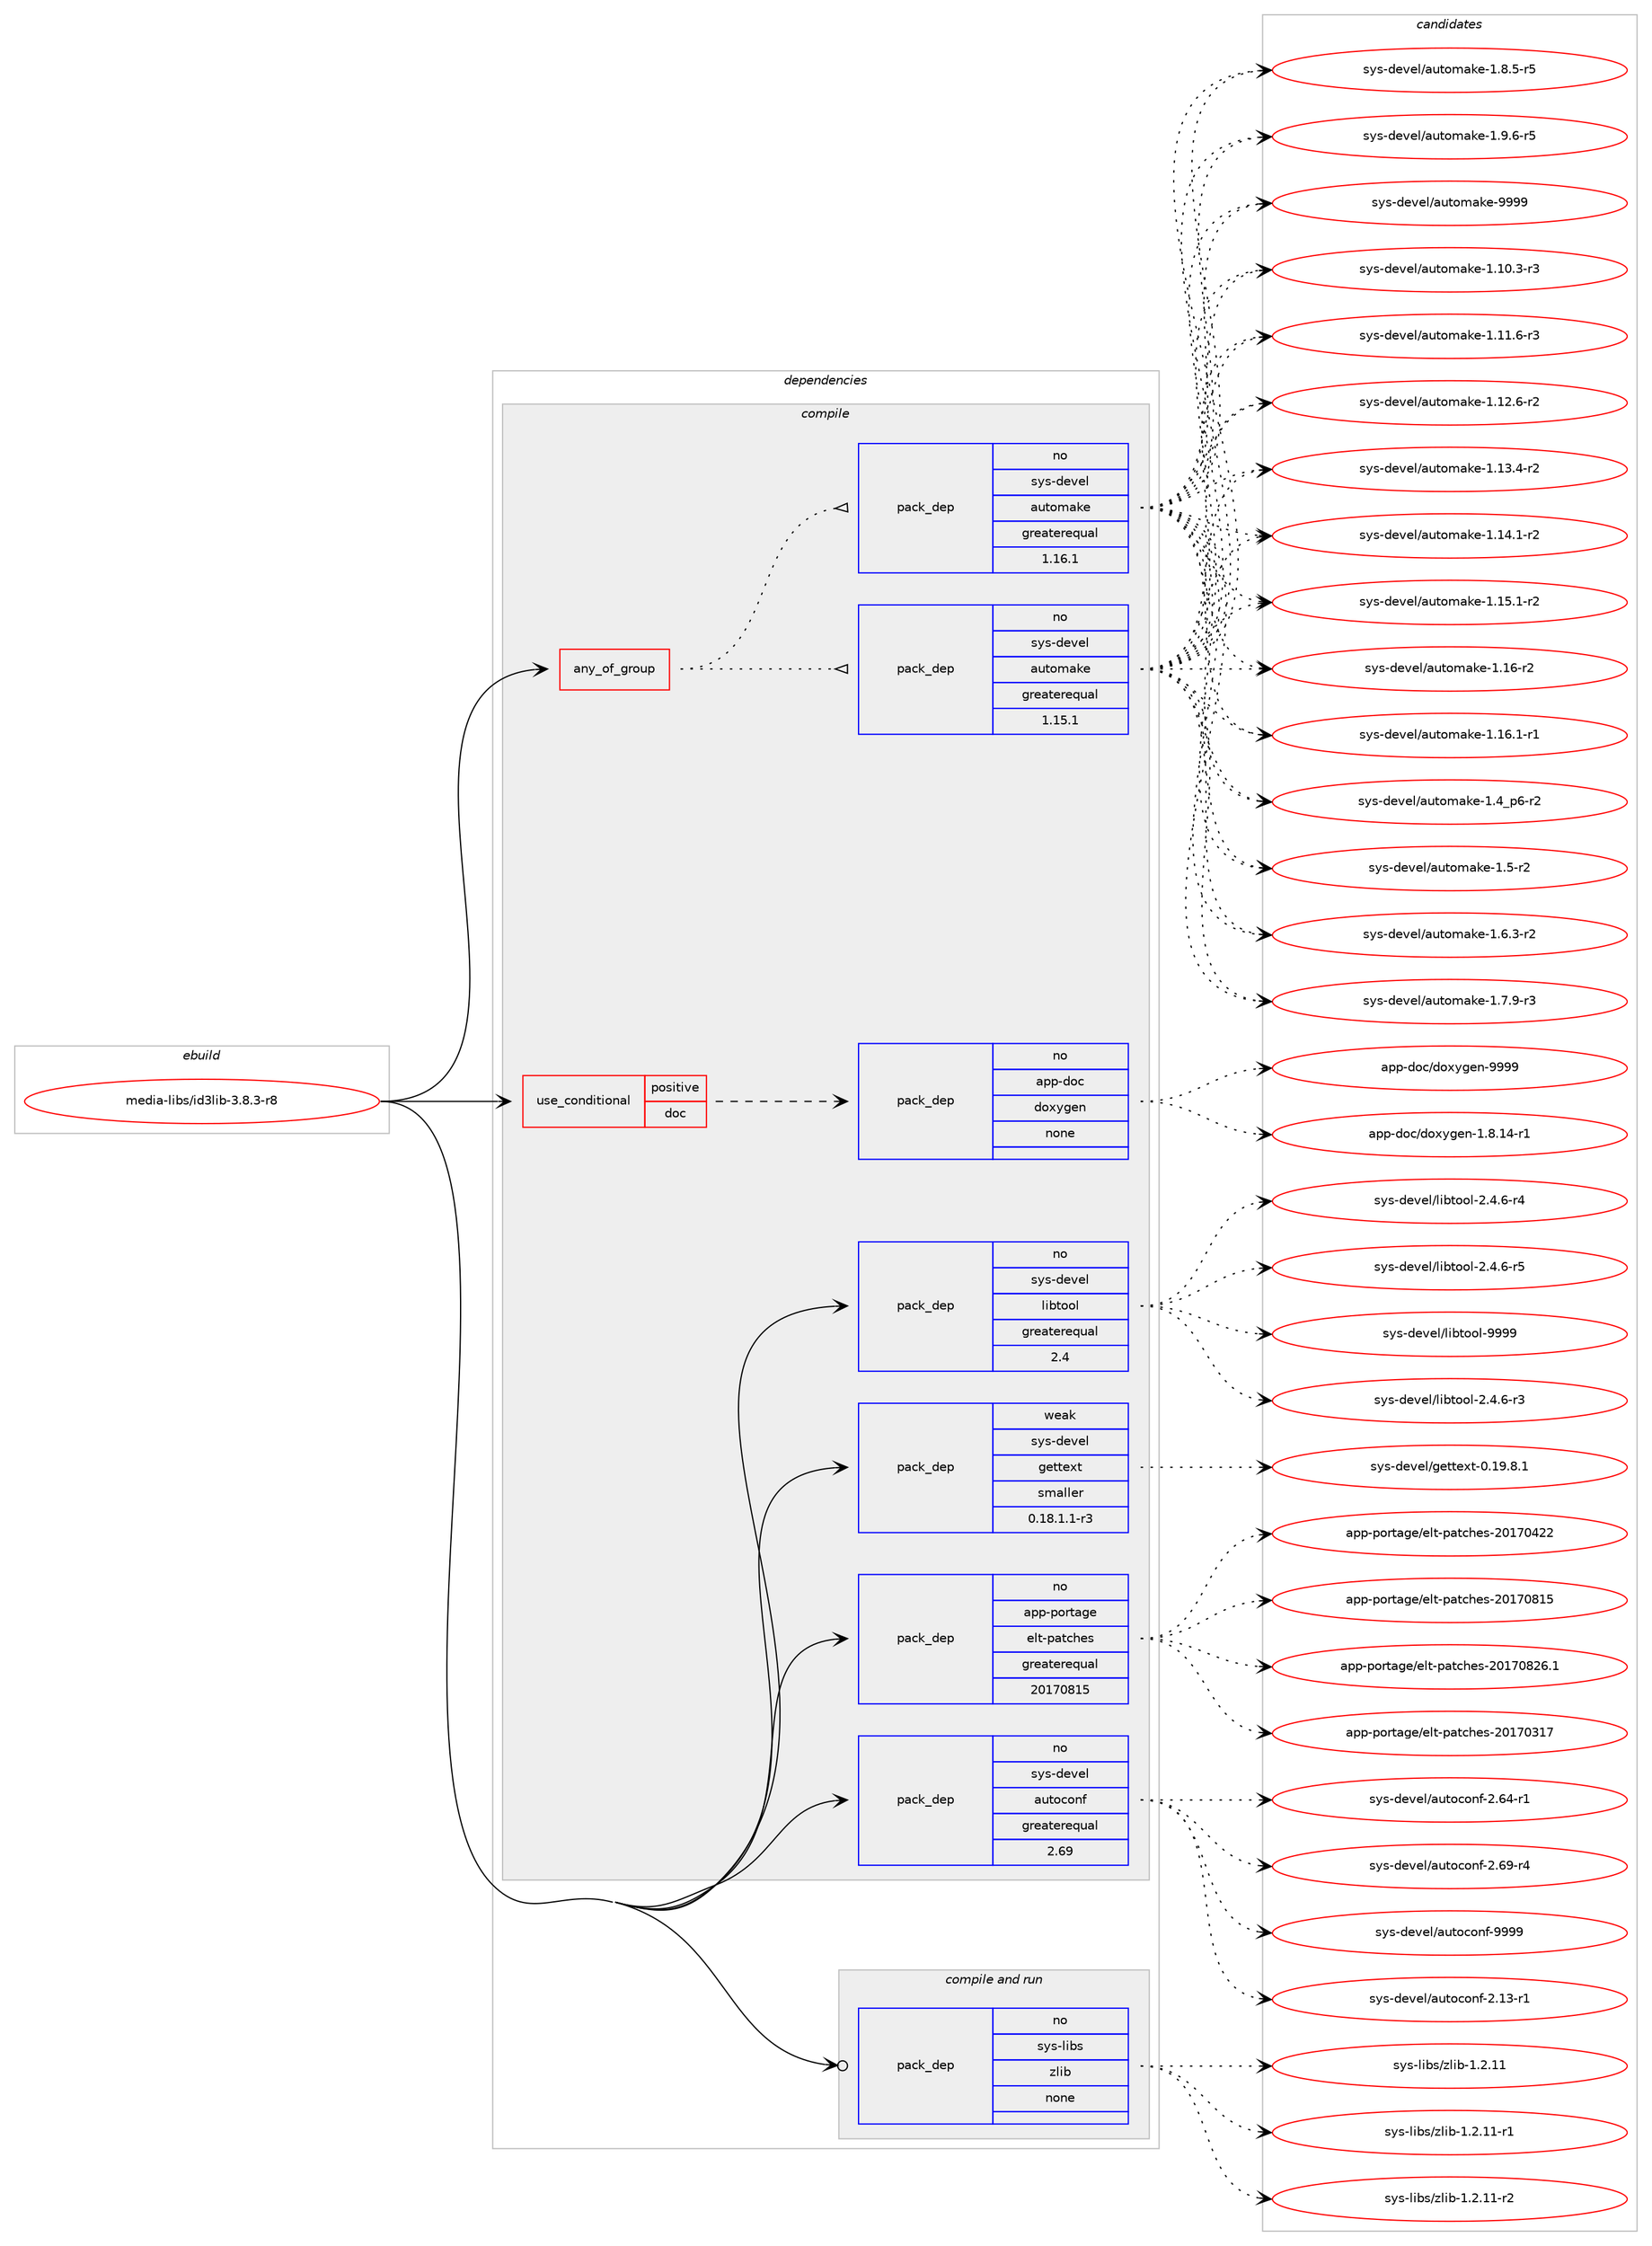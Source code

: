 digraph prolog {

# *************
# Graph options
# *************

newrank=true;
concentrate=true;
compound=true;
graph [rankdir=LR,fontname=Helvetica,fontsize=10,ranksep=1.5];#, ranksep=2.5, nodesep=0.2];
edge  [arrowhead=vee];
node  [fontname=Helvetica,fontsize=10];

# **********
# The ebuild
# **********

subgraph cluster_leftcol {
color=gray;
rank=same;
label=<<i>ebuild</i>>;
id [label="media-libs/id3lib-3.8.3-r8", color=red, width=4, href="../media-libs/id3lib-3.8.3-r8.svg"];
}

# ****************
# The dependencies
# ****************

subgraph cluster_midcol {
color=gray;
label=<<i>dependencies</i>>;
subgraph cluster_compile {
fillcolor="#eeeeee";
style=filled;
label=<<i>compile</i>>;
subgraph any25036 {
dependency1611492 [label=<<TABLE BORDER="0" CELLBORDER="1" CELLSPACING="0" CELLPADDING="4"><TR><TD CELLPADDING="10">any_of_group</TD></TR></TABLE>>, shape=none, color=red];subgraph pack1151585 {
dependency1611493 [label=<<TABLE BORDER="0" CELLBORDER="1" CELLSPACING="0" CELLPADDING="4" WIDTH="220"><TR><TD ROWSPAN="6" CELLPADDING="30">pack_dep</TD></TR><TR><TD WIDTH="110">no</TD></TR><TR><TD>sys-devel</TD></TR><TR><TD>automake</TD></TR><TR><TD>greaterequal</TD></TR><TR><TD>1.16.1</TD></TR></TABLE>>, shape=none, color=blue];
}
dependency1611492:e -> dependency1611493:w [weight=20,style="dotted",arrowhead="oinv"];
subgraph pack1151586 {
dependency1611494 [label=<<TABLE BORDER="0" CELLBORDER="1" CELLSPACING="0" CELLPADDING="4" WIDTH="220"><TR><TD ROWSPAN="6" CELLPADDING="30">pack_dep</TD></TR><TR><TD WIDTH="110">no</TD></TR><TR><TD>sys-devel</TD></TR><TR><TD>automake</TD></TR><TR><TD>greaterequal</TD></TR><TR><TD>1.15.1</TD></TR></TABLE>>, shape=none, color=blue];
}
dependency1611492:e -> dependency1611494:w [weight=20,style="dotted",arrowhead="oinv"];
}
id:e -> dependency1611492:w [weight=20,style="solid",arrowhead="vee"];
subgraph cond434172 {
dependency1611495 [label=<<TABLE BORDER="0" CELLBORDER="1" CELLSPACING="0" CELLPADDING="4"><TR><TD ROWSPAN="3" CELLPADDING="10">use_conditional</TD></TR><TR><TD>positive</TD></TR><TR><TD>doc</TD></TR></TABLE>>, shape=none, color=red];
subgraph pack1151587 {
dependency1611496 [label=<<TABLE BORDER="0" CELLBORDER="1" CELLSPACING="0" CELLPADDING="4" WIDTH="220"><TR><TD ROWSPAN="6" CELLPADDING="30">pack_dep</TD></TR><TR><TD WIDTH="110">no</TD></TR><TR><TD>app-doc</TD></TR><TR><TD>doxygen</TD></TR><TR><TD>none</TD></TR><TR><TD></TD></TR></TABLE>>, shape=none, color=blue];
}
dependency1611495:e -> dependency1611496:w [weight=20,style="dashed",arrowhead="vee"];
}
id:e -> dependency1611495:w [weight=20,style="solid",arrowhead="vee"];
subgraph pack1151588 {
dependency1611497 [label=<<TABLE BORDER="0" CELLBORDER="1" CELLSPACING="0" CELLPADDING="4" WIDTH="220"><TR><TD ROWSPAN="6" CELLPADDING="30">pack_dep</TD></TR><TR><TD WIDTH="110">no</TD></TR><TR><TD>app-portage</TD></TR><TR><TD>elt-patches</TD></TR><TR><TD>greaterequal</TD></TR><TR><TD>20170815</TD></TR></TABLE>>, shape=none, color=blue];
}
id:e -> dependency1611497:w [weight=20,style="solid",arrowhead="vee"];
subgraph pack1151589 {
dependency1611498 [label=<<TABLE BORDER="0" CELLBORDER="1" CELLSPACING="0" CELLPADDING="4" WIDTH="220"><TR><TD ROWSPAN="6" CELLPADDING="30">pack_dep</TD></TR><TR><TD WIDTH="110">no</TD></TR><TR><TD>sys-devel</TD></TR><TR><TD>autoconf</TD></TR><TR><TD>greaterequal</TD></TR><TR><TD>2.69</TD></TR></TABLE>>, shape=none, color=blue];
}
id:e -> dependency1611498:w [weight=20,style="solid",arrowhead="vee"];
subgraph pack1151590 {
dependency1611499 [label=<<TABLE BORDER="0" CELLBORDER="1" CELLSPACING="0" CELLPADDING="4" WIDTH="220"><TR><TD ROWSPAN="6" CELLPADDING="30">pack_dep</TD></TR><TR><TD WIDTH="110">no</TD></TR><TR><TD>sys-devel</TD></TR><TR><TD>libtool</TD></TR><TR><TD>greaterequal</TD></TR><TR><TD>2.4</TD></TR></TABLE>>, shape=none, color=blue];
}
id:e -> dependency1611499:w [weight=20,style="solid",arrowhead="vee"];
subgraph pack1151591 {
dependency1611500 [label=<<TABLE BORDER="0" CELLBORDER="1" CELLSPACING="0" CELLPADDING="4" WIDTH="220"><TR><TD ROWSPAN="6" CELLPADDING="30">pack_dep</TD></TR><TR><TD WIDTH="110">weak</TD></TR><TR><TD>sys-devel</TD></TR><TR><TD>gettext</TD></TR><TR><TD>smaller</TD></TR><TR><TD>0.18.1.1-r3</TD></TR></TABLE>>, shape=none, color=blue];
}
id:e -> dependency1611500:w [weight=20,style="solid",arrowhead="vee"];
}
subgraph cluster_compileandrun {
fillcolor="#eeeeee";
style=filled;
label=<<i>compile and run</i>>;
subgraph pack1151592 {
dependency1611501 [label=<<TABLE BORDER="0" CELLBORDER="1" CELLSPACING="0" CELLPADDING="4" WIDTH="220"><TR><TD ROWSPAN="6" CELLPADDING="30">pack_dep</TD></TR><TR><TD WIDTH="110">no</TD></TR><TR><TD>sys-libs</TD></TR><TR><TD>zlib</TD></TR><TR><TD>none</TD></TR><TR><TD></TD></TR></TABLE>>, shape=none, color=blue];
}
id:e -> dependency1611501:w [weight=20,style="solid",arrowhead="odotvee"];
}
subgraph cluster_run {
fillcolor="#eeeeee";
style=filled;
label=<<i>run</i>>;
}
}

# **************
# The candidates
# **************

subgraph cluster_choices {
rank=same;
color=gray;
label=<<i>candidates</i>>;

subgraph choice1151585 {
color=black;
nodesep=1;
choice11512111545100101118101108479711711611110997107101454946494846514511451 [label="sys-devel/automake-1.10.3-r3", color=red, width=4,href="../sys-devel/automake-1.10.3-r3.svg"];
choice11512111545100101118101108479711711611110997107101454946494946544511451 [label="sys-devel/automake-1.11.6-r3", color=red, width=4,href="../sys-devel/automake-1.11.6-r3.svg"];
choice11512111545100101118101108479711711611110997107101454946495046544511450 [label="sys-devel/automake-1.12.6-r2", color=red, width=4,href="../sys-devel/automake-1.12.6-r2.svg"];
choice11512111545100101118101108479711711611110997107101454946495146524511450 [label="sys-devel/automake-1.13.4-r2", color=red, width=4,href="../sys-devel/automake-1.13.4-r2.svg"];
choice11512111545100101118101108479711711611110997107101454946495246494511450 [label="sys-devel/automake-1.14.1-r2", color=red, width=4,href="../sys-devel/automake-1.14.1-r2.svg"];
choice11512111545100101118101108479711711611110997107101454946495346494511450 [label="sys-devel/automake-1.15.1-r2", color=red, width=4,href="../sys-devel/automake-1.15.1-r2.svg"];
choice1151211154510010111810110847971171161111099710710145494649544511450 [label="sys-devel/automake-1.16-r2", color=red, width=4,href="../sys-devel/automake-1.16-r2.svg"];
choice11512111545100101118101108479711711611110997107101454946495446494511449 [label="sys-devel/automake-1.16.1-r1", color=red, width=4,href="../sys-devel/automake-1.16.1-r1.svg"];
choice115121115451001011181011084797117116111109971071014549465295112544511450 [label="sys-devel/automake-1.4_p6-r2", color=red, width=4,href="../sys-devel/automake-1.4_p6-r2.svg"];
choice11512111545100101118101108479711711611110997107101454946534511450 [label="sys-devel/automake-1.5-r2", color=red, width=4,href="../sys-devel/automake-1.5-r2.svg"];
choice115121115451001011181011084797117116111109971071014549465446514511450 [label="sys-devel/automake-1.6.3-r2", color=red, width=4,href="../sys-devel/automake-1.6.3-r2.svg"];
choice115121115451001011181011084797117116111109971071014549465546574511451 [label="sys-devel/automake-1.7.9-r3", color=red, width=4,href="../sys-devel/automake-1.7.9-r3.svg"];
choice115121115451001011181011084797117116111109971071014549465646534511453 [label="sys-devel/automake-1.8.5-r5", color=red, width=4,href="../sys-devel/automake-1.8.5-r5.svg"];
choice115121115451001011181011084797117116111109971071014549465746544511453 [label="sys-devel/automake-1.9.6-r5", color=red, width=4,href="../sys-devel/automake-1.9.6-r5.svg"];
choice115121115451001011181011084797117116111109971071014557575757 [label="sys-devel/automake-9999", color=red, width=4,href="../sys-devel/automake-9999.svg"];
dependency1611493:e -> choice11512111545100101118101108479711711611110997107101454946494846514511451:w [style=dotted,weight="100"];
dependency1611493:e -> choice11512111545100101118101108479711711611110997107101454946494946544511451:w [style=dotted,weight="100"];
dependency1611493:e -> choice11512111545100101118101108479711711611110997107101454946495046544511450:w [style=dotted,weight="100"];
dependency1611493:e -> choice11512111545100101118101108479711711611110997107101454946495146524511450:w [style=dotted,weight="100"];
dependency1611493:e -> choice11512111545100101118101108479711711611110997107101454946495246494511450:w [style=dotted,weight="100"];
dependency1611493:e -> choice11512111545100101118101108479711711611110997107101454946495346494511450:w [style=dotted,weight="100"];
dependency1611493:e -> choice1151211154510010111810110847971171161111099710710145494649544511450:w [style=dotted,weight="100"];
dependency1611493:e -> choice11512111545100101118101108479711711611110997107101454946495446494511449:w [style=dotted,weight="100"];
dependency1611493:e -> choice115121115451001011181011084797117116111109971071014549465295112544511450:w [style=dotted,weight="100"];
dependency1611493:e -> choice11512111545100101118101108479711711611110997107101454946534511450:w [style=dotted,weight="100"];
dependency1611493:e -> choice115121115451001011181011084797117116111109971071014549465446514511450:w [style=dotted,weight="100"];
dependency1611493:e -> choice115121115451001011181011084797117116111109971071014549465546574511451:w [style=dotted,weight="100"];
dependency1611493:e -> choice115121115451001011181011084797117116111109971071014549465646534511453:w [style=dotted,weight="100"];
dependency1611493:e -> choice115121115451001011181011084797117116111109971071014549465746544511453:w [style=dotted,weight="100"];
dependency1611493:e -> choice115121115451001011181011084797117116111109971071014557575757:w [style=dotted,weight="100"];
}
subgraph choice1151586 {
color=black;
nodesep=1;
choice11512111545100101118101108479711711611110997107101454946494846514511451 [label="sys-devel/automake-1.10.3-r3", color=red, width=4,href="../sys-devel/automake-1.10.3-r3.svg"];
choice11512111545100101118101108479711711611110997107101454946494946544511451 [label="sys-devel/automake-1.11.6-r3", color=red, width=4,href="../sys-devel/automake-1.11.6-r3.svg"];
choice11512111545100101118101108479711711611110997107101454946495046544511450 [label="sys-devel/automake-1.12.6-r2", color=red, width=4,href="../sys-devel/automake-1.12.6-r2.svg"];
choice11512111545100101118101108479711711611110997107101454946495146524511450 [label="sys-devel/automake-1.13.4-r2", color=red, width=4,href="../sys-devel/automake-1.13.4-r2.svg"];
choice11512111545100101118101108479711711611110997107101454946495246494511450 [label="sys-devel/automake-1.14.1-r2", color=red, width=4,href="../sys-devel/automake-1.14.1-r2.svg"];
choice11512111545100101118101108479711711611110997107101454946495346494511450 [label="sys-devel/automake-1.15.1-r2", color=red, width=4,href="../sys-devel/automake-1.15.1-r2.svg"];
choice1151211154510010111810110847971171161111099710710145494649544511450 [label="sys-devel/automake-1.16-r2", color=red, width=4,href="../sys-devel/automake-1.16-r2.svg"];
choice11512111545100101118101108479711711611110997107101454946495446494511449 [label="sys-devel/automake-1.16.1-r1", color=red, width=4,href="../sys-devel/automake-1.16.1-r1.svg"];
choice115121115451001011181011084797117116111109971071014549465295112544511450 [label="sys-devel/automake-1.4_p6-r2", color=red, width=4,href="../sys-devel/automake-1.4_p6-r2.svg"];
choice11512111545100101118101108479711711611110997107101454946534511450 [label="sys-devel/automake-1.5-r2", color=red, width=4,href="../sys-devel/automake-1.5-r2.svg"];
choice115121115451001011181011084797117116111109971071014549465446514511450 [label="sys-devel/automake-1.6.3-r2", color=red, width=4,href="../sys-devel/automake-1.6.3-r2.svg"];
choice115121115451001011181011084797117116111109971071014549465546574511451 [label="sys-devel/automake-1.7.9-r3", color=red, width=4,href="../sys-devel/automake-1.7.9-r3.svg"];
choice115121115451001011181011084797117116111109971071014549465646534511453 [label="sys-devel/automake-1.8.5-r5", color=red, width=4,href="../sys-devel/automake-1.8.5-r5.svg"];
choice115121115451001011181011084797117116111109971071014549465746544511453 [label="sys-devel/automake-1.9.6-r5", color=red, width=4,href="../sys-devel/automake-1.9.6-r5.svg"];
choice115121115451001011181011084797117116111109971071014557575757 [label="sys-devel/automake-9999", color=red, width=4,href="../sys-devel/automake-9999.svg"];
dependency1611494:e -> choice11512111545100101118101108479711711611110997107101454946494846514511451:w [style=dotted,weight="100"];
dependency1611494:e -> choice11512111545100101118101108479711711611110997107101454946494946544511451:w [style=dotted,weight="100"];
dependency1611494:e -> choice11512111545100101118101108479711711611110997107101454946495046544511450:w [style=dotted,weight="100"];
dependency1611494:e -> choice11512111545100101118101108479711711611110997107101454946495146524511450:w [style=dotted,weight="100"];
dependency1611494:e -> choice11512111545100101118101108479711711611110997107101454946495246494511450:w [style=dotted,weight="100"];
dependency1611494:e -> choice11512111545100101118101108479711711611110997107101454946495346494511450:w [style=dotted,weight="100"];
dependency1611494:e -> choice1151211154510010111810110847971171161111099710710145494649544511450:w [style=dotted,weight="100"];
dependency1611494:e -> choice11512111545100101118101108479711711611110997107101454946495446494511449:w [style=dotted,weight="100"];
dependency1611494:e -> choice115121115451001011181011084797117116111109971071014549465295112544511450:w [style=dotted,weight="100"];
dependency1611494:e -> choice11512111545100101118101108479711711611110997107101454946534511450:w [style=dotted,weight="100"];
dependency1611494:e -> choice115121115451001011181011084797117116111109971071014549465446514511450:w [style=dotted,weight="100"];
dependency1611494:e -> choice115121115451001011181011084797117116111109971071014549465546574511451:w [style=dotted,weight="100"];
dependency1611494:e -> choice115121115451001011181011084797117116111109971071014549465646534511453:w [style=dotted,weight="100"];
dependency1611494:e -> choice115121115451001011181011084797117116111109971071014549465746544511453:w [style=dotted,weight="100"];
dependency1611494:e -> choice115121115451001011181011084797117116111109971071014557575757:w [style=dotted,weight="100"];
}
subgraph choice1151587 {
color=black;
nodesep=1;
choice97112112451001119947100111120121103101110454946564649524511449 [label="app-doc/doxygen-1.8.14-r1", color=red, width=4,href="../app-doc/doxygen-1.8.14-r1.svg"];
choice971121124510011199471001111201211031011104557575757 [label="app-doc/doxygen-9999", color=red, width=4,href="../app-doc/doxygen-9999.svg"];
dependency1611496:e -> choice97112112451001119947100111120121103101110454946564649524511449:w [style=dotted,weight="100"];
dependency1611496:e -> choice971121124510011199471001111201211031011104557575757:w [style=dotted,weight="100"];
}
subgraph choice1151588 {
color=black;
nodesep=1;
choice97112112451121111141169710310147101108116451129711699104101115455048495548514955 [label="app-portage/elt-patches-20170317", color=red, width=4,href="../app-portage/elt-patches-20170317.svg"];
choice97112112451121111141169710310147101108116451129711699104101115455048495548525050 [label="app-portage/elt-patches-20170422", color=red, width=4,href="../app-portage/elt-patches-20170422.svg"];
choice97112112451121111141169710310147101108116451129711699104101115455048495548564953 [label="app-portage/elt-patches-20170815", color=red, width=4,href="../app-portage/elt-patches-20170815.svg"];
choice971121124511211111411697103101471011081164511297116991041011154550484955485650544649 [label="app-portage/elt-patches-20170826.1", color=red, width=4,href="../app-portage/elt-patches-20170826.1.svg"];
dependency1611497:e -> choice97112112451121111141169710310147101108116451129711699104101115455048495548514955:w [style=dotted,weight="100"];
dependency1611497:e -> choice97112112451121111141169710310147101108116451129711699104101115455048495548525050:w [style=dotted,weight="100"];
dependency1611497:e -> choice97112112451121111141169710310147101108116451129711699104101115455048495548564953:w [style=dotted,weight="100"];
dependency1611497:e -> choice971121124511211111411697103101471011081164511297116991041011154550484955485650544649:w [style=dotted,weight="100"];
}
subgraph choice1151589 {
color=black;
nodesep=1;
choice1151211154510010111810110847971171161119911111010245504649514511449 [label="sys-devel/autoconf-2.13-r1", color=red, width=4,href="../sys-devel/autoconf-2.13-r1.svg"];
choice1151211154510010111810110847971171161119911111010245504654524511449 [label="sys-devel/autoconf-2.64-r1", color=red, width=4,href="../sys-devel/autoconf-2.64-r1.svg"];
choice1151211154510010111810110847971171161119911111010245504654574511452 [label="sys-devel/autoconf-2.69-r4", color=red, width=4,href="../sys-devel/autoconf-2.69-r4.svg"];
choice115121115451001011181011084797117116111991111101024557575757 [label="sys-devel/autoconf-9999", color=red, width=4,href="../sys-devel/autoconf-9999.svg"];
dependency1611498:e -> choice1151211154510010111810110847971171161119911111010245504649514511449:w [style=dotted,weight="100"];
dependency1611498:e -> choice1151211154510010111810110847971171161119911111010245504654524511449:w [style=dotted,weight="100"];
dependency1611498:e -> choice1151211154510010111810110847971171161119911111010245504654574511452:w [style=dotted,weight="100"];
dependency1611498:e -> choice115121115451001011181011084797117116111991111101024557575757:w [style=dotted,weight="100"];
}
subgraph choice1151590 {
color=black;
nodesep=1;
choice1151211154510010111810110847108105981161111111084550465246544511451 [label="sys-devel/libtool-2.4.6-r3", color=red, width=4,href="../sys-devel/libtool-2.4.6-r3.svg"];
choice1151211154510010111810110847108105981161111111084550465246544511452 [label="sys-devel/libtool-2.4.6-r4", color=red, width=4,href="../sys-devel/libtool-2.4.6-r4.svg"];
choice1151211154510010111810110847108105981161111111084550465246544511453 [label="sys-devel/libtool-2.4.6-r5", color=red, width=4,href="../sys-devel/libtool-2.4.6-r5.svg"];
choice1151211154510010111810110847108105981161111111084557575757 [label="sys-devel/libtool-9999", color=red, width=4,href="../sys-devel/libtool-9999.svg"];
dependency1611499:e -> choice1151211154510010111810110847108105981161111111084550465246544511451:w [style=dotted,weight="100"];
dependency1611499:e -> choice1151211154510010111810110847108105981161111111084550465246544511452:w [style=dotted,weight="100"];
dependency1611499:e -> choice1151211154510010111810110847108105981161111111084550465246544511453:w [style=dotted,weight="100"];
dependency1611499:e -> choice1151211154510010111810110847108105981161111111084557575757:w [style=dotted,weight="100"];
}
subgraph choice1151591 {
color=black;
nodesep=1;
choice1151211154510010111810110847103101116116101120116454846495746564649 [label="sys-devel/gettext-0.19.8.1", color=red, width=4,href="../sys-devel/gettext-0.19.8.1.svg"];
dependency1611500:e -> choice1151211154510010111810110847103101116116101120116454846495746564649:w [style=dotted,weight="100"];
}
subgraph choice1151592 {
color=black;
nodesep=1;
choice1151211154510810598115471221081059845494650464949 [label="sys-libs/zlib-1.2.11", color=red, width=4,href="../sys-libs/zlib-1.2.11.svg"];
choice11512111545108105981154712210810598454946504649494511449 [label="sys-libs/zlib-1.2.11-r1", color=red, width=4,href="../sys-libs/zlib-1.2.11-r1.svg"];
choice11512111545108105981154712210810598454946504649494511450 [label="sys-libs/zlib-1.2.11-r2", color=red, width=4,href="../sys-libs/zlib-1.2.11-r2.svg"];
dependency1611501:e -> choice1151211154510810598115471221081059845494650464949:w [style=dotted,weight="100"];
dependency1611501:e -> choice11512111545108105981154712210810598454946504649494511449:w [style=dotted,weight="100"];
dependency1611501:e -> choice11512111545108105981154712210810598454946504649494511450:w [style=dotted,weight="100"];
}
}

}
